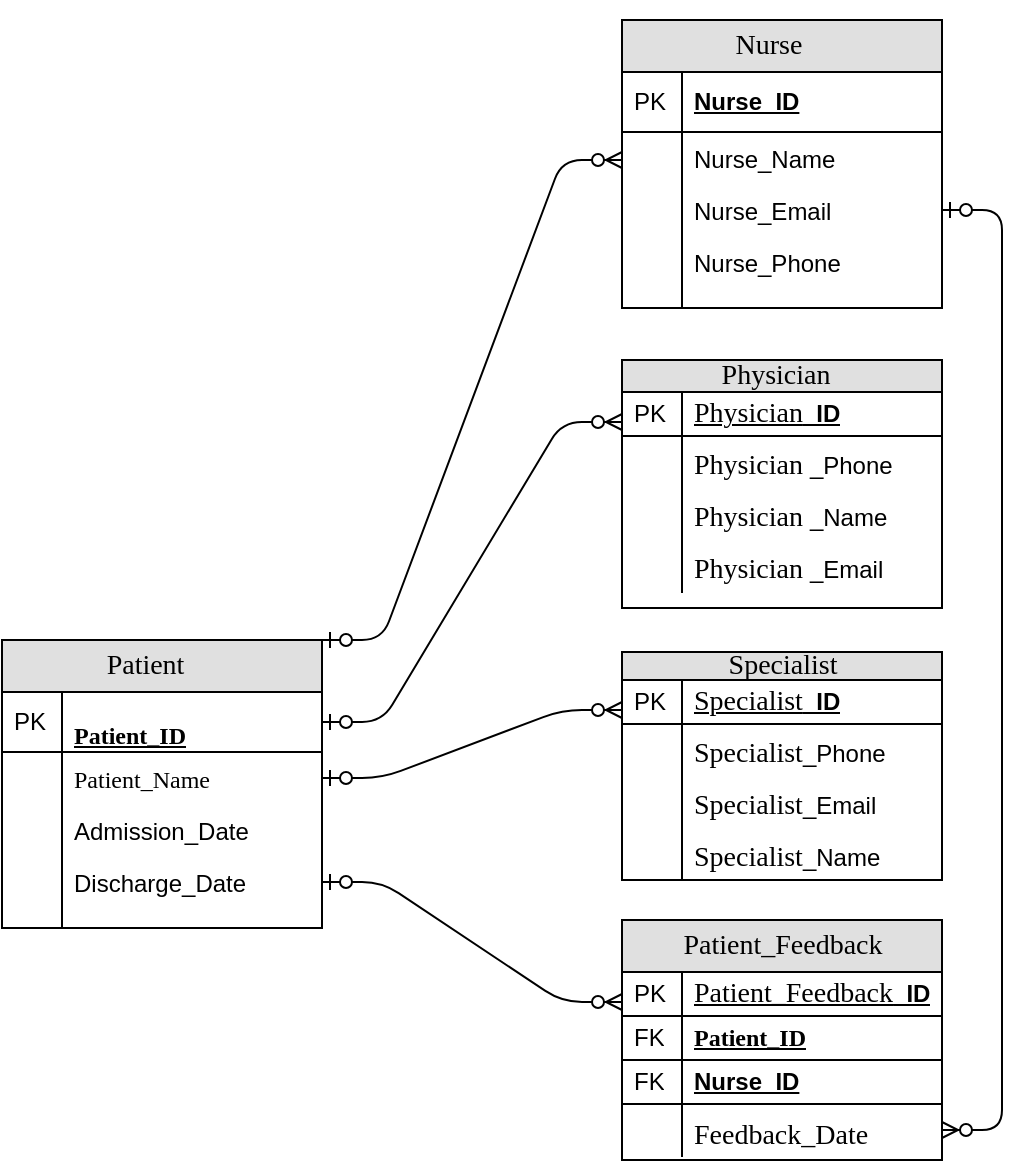 <mxfile version="24.0.7" type="github">
  <diagram name="Page-1" id="e56a1550-8fbb-45ad-956c-1786394a9013">
    <mxGraphModel dx="1034" dy="509" grid="1" gridSize="10" guides="1" tooltips="1" connect="1" arrows="1" fold="1" page="1" pageScale="1" pageWidth="1100" pageHeight="850" background="none" math="0" shadow="0">
      <root>
        <mxCell id="0" />
        <mxCell id="1" parent="0" />
        <mxCell id="2e49270ec7c68f3f-30" value="&lt;p class=&quot;MsoNormal&quot;&gt;&lt;span style=&quot;mso-spacerun:&#39;yes&#39;;font-family:Calibri;mso-bidi-font-family:&#39;Times New Roman&#39;;&quot;&gt;Patient&amp;nbsp; &amp;nbsp; &amp;nbsp;&lt;/span&gt;&lt;/p&gt;" style="swimlane;html=1;fontStyle=0;childLayout=stackLayout;horizontal=1;startSize=26;fillColor=#e0e0e0;horizontalStack=0;resizeParent=1;resizeLast=0;collapsible=1;marginBottom=0;swimlaneFillColor=#ffffff;align=center;rounded=0;shadow=0;comic=0;labelBackgroundColor=none;strokeWidth=1;fontFamily=Verdana;fontSize=14" parent="1" vertex="1">
          <mxGeometry x="240" y="420" width="160" height="144" as="geometry" />
        </mxCell>
        <mxCell id="2e49270ec7c68f3f-31" value="&lt;p class=&quot;MsoNormal&quot;&gt;&lt;span style=&quot;mso-spacerun:&#39;yes&#39;;font-family:Calibri;mso-fareast-font-family:等线;&lt;br/&gt;mso-bidi-font-family:&#39;Times New Roman&#39;;&quot;&gt;Patient_ID&lt;/span&gt;&lt;/p&gt;" style="shape=partialRectangle;top=0;left=0;right=0;bottom=1;html=1;align=left;verticalAlign=middle;fillColor=none;spacingLeft=34;spacingRight=4;whiteSpace=wrap;overflow=hidden;rotatable=0;points=[[0,0.5],[1,0.5]];portConstraint=eastwest;dropTarget=0;fontStyle=5;" parent="2e49270ec7c68f3f-30" vertex="1">
          <mxGeometry y="26" width="160" height="30" as="geometry" />
        </mxCell>
        <mxCell id="2e49270ec7c68f3f-32" value="PK" style="shape=partialRectangle;top=0;left=0;bottom=0;html=1;fillColor=none;align=left;verticalAlign=middle;spacingLeft=4;spacingRight=4;whiteSpace=wrap;overflow=hidden;rotatable=0;points=[];portConstraint=eastwest;part=1;" parent="2e49270ec7c68f3f-31" vertex="1" connectable="0">
          <mxGeometry width="30" height="30" as="geometry" />
        </mxCell>
        <mxCell id="2e49270ec7c68f3f-33" value="&lt;font face=&quot;Calibri&quot;&gt;Patient_Name&lt;/font&gt;" style="shape=partialRectangle;top=0;left=0;right=0;bottom=0;html=1;align=left;verticalAlign=top;fillColor=none;spacingLeft=34;spacingRight=4;whiteSpace=wrap;overflow=hidden;rotatable=0;points=[[0,0.5],[1,0.5]];portConstraint=eastwest;dropTarget=0;" parent="2e49270ec7c68f3f-30" vertex="1">
          <mxGeometry y="56" width="160" height="26" as="geometry" />
        </mxCell>
        <mxCell id="2e49270ec7c68f3f-34" value="" style="shape=partialRectangle;top=0;left=0;bottom=0;html=1;fillColor=none;align=left;verticalAlign=top;spacingLeft=4;spacingRight=4;whiteSpace=wrap;overflow=hidden;rotatable=0;points=[];portConstraint=eastwest;part=1;" parent="2e49270ec7c68f3f-33" vertex="1" connectable="0">
          <mxGeometry width="30" height="26" as="geometry" />
        </mxCell>
        <mxCell id="2e49270ec7c68f3f-35" value="Admission_Date" style="shape=partialRectangle;top=0;left=0;right=0;bottom=0;html=1;align=left;verticalAlign=top;fillColor=none;spacingLeft=34;spacingRight=4;whiteSpace=wrap;overflow=hidden;rotatable=0;points=[[0,0.5],[1,0.5]];portConstraint=eastwest;dropTarget=0;" parent="2e49270ec7c68f3f-30" vertex="1">
          <mxGeometry y="82" width="160" height="26" as="geometry" />
        </mxCell>
        <mxCell id="2e49270ec7c68f3f-36" value="" style="shape=partialRectangle;top=0;left=0;bottom=0;html=1;fillColor=none;align=left;verticalAlign=top;spacingLeft=4;spacingRight=4;whiteSpace=wrap;overflow=hidden;rotatable=0;points=[];portConstraint=eastwest;part=1;" parent="2e49270ec7c68f3f-35" vertex="1" connectable="0">
          <mxGeometry width="30" height="26" as="geometry" />
        </mxCell>
        <mxCell id="2e49270ec7c68f3f-37" value="Discharge_Date" style="shape=partialRectangle;top=0;left=0;right=0;bottom=0;html=1;align=left;verticalAlign=top;fillColor=none;spacingLeft=34;spacingRight=4;whiteSpace=wrap;overflow=hidden;rotatable=0;points=[[0,0.5],[1,0.5]];portConstraint=eastwest;dropTarget=0;" parent="2e49270ec7c68f3f-30" vertex="1">
          <mxGeometry y="108" width="160" height="26" as="geometry" />
        </mxCell>
        <mxCell id="2e49270ec7c68f3f-38" value="" style="shape=partialRectangle;top=0;left=0;bottom=0;html=1;fillColor=none;align=left;verticalAlign=top;spacingLeft=4;spacingRight=4;whiteSpace=wrap;overflow=hidden;rotatable=0;points=[];portConstraint=eastwest;part=1;" parent="2e49270ec7c68f3f-37" vertex="1" connectable="0">
          <mxGeometry width="30" height="26" as="geometry" />
        </mxCell>
        <mxCell id="2e49270ec7c68f3f-39" value="" style="shape=partialRectangle;top=0;left=0;right=0;bottom=0;html=1;align=left;verticalAlign=top;fillColor=none;spacingLeft=34;spacingRight=4;whiteSpace=wrap;overflow=hidden;rotatable=0;points=[[0,0.5],[1,0.5]];portConstraint=eastwest;dropTarget=0;" parent="2e49270ec7c68f3f-30" vertex="1">
          <mxGeometry y="134" width="160" height="10" as="geometry" />
        </mxCell>
        <mxCell id="2e49270ec7c68f3f-40" value="" style="shape=partialRectangle;top=0;left=0;bottom=0;html=1;fillColor=none;align=left;verticalAlign=top;spacingLeft=4;spacingRight=4;whiteSpace=wrap;overflow=hidden;rotatable=0;points=[];portConstraint=eastwest;part=1;" parent="2e49270ec7c68f3f-39" vertex="1" connectable="0">
          <mxGeometry width="30" height="10" as="geometry" />
        </mxCell>
        <mxCell id="2e49270ec7c68f3f-41" value="&lt;p class=&quot;MsoNormal&quot;&gt;&lt;span style=&quot;mso-spacerun:&#39;yes&#39;;font-family:Calibri;mso-fareast-font-family:等线;&lt;br/&gt;mso-bidi-font-family:&#39;Times New Roman&#39;;&quot;&gt;Physician&amp;nbsp;&amp;nbsp;&lt;/span&gt;&lt;/p&gt;" style="swimlane;html=1;fontStyle=0;childLayout=stackLayout;horizontal=1;startSize=16;fillColor=#e0e0e0;horizontalStack=0;resizeParent=1;resizeLast=0;collapsible=1;marginBottom=0;swimlaneFillColor=#ffffff;align=center;rounded=0;shadow=0;comic=0;labelBackgroundColor=none;strokeWidth=1;fontFamily=Verdana;fontSize=14" parent="1" vertex="1">
          <mxGeometry x="550" y="280" width="160" height="124" as="geometry" />
        </mxCell>
        <mxCell id="y5qJRlmmMwqQJ6CZSn6F-19" value="&lt;span style=&quot;font-family: Calibri; font-size: 14px; font-weight: 400; text-align: center; text-wrap: nowrap;&quot;&gt;Physician&lt;/span&gt;_ID" style="shape=partialRectangle;top=0;left=0;right=0;bottom=1;html=1;align=left;verticalAlign=middle;fillColor=none;spacingLeft=34;spacingRight=4;whiteSpace=wrap;overflow=hidden;rotatable=0;points=[[0,0.5],[1,0.5]];portConstraint=eastwest;dropTarget=0;fontStyle=5;" parent="2e49270ec7c68f3f-41" vertex="1">
          <mxGeometry y="16" width="160" height="22" as="geometry" />
        </mxCell>
        <mxCell id="y5qJRlmmMwqQJ6CZSn6F-20" value="PK" style="shape=partialRectangle;top=0;left=0;bottom=0;html=1;fillColor=none;align=left;verticalAlign=middle;spacingLeft=4;spacingRight=4;whiteSpace=wrap;overflow=hidden;rotatable=0;points=[];portConstraint=eastwest;part=1;" parent="y5qJRlmmMwqQJ6CZSn6F-19" vertex="1" connectable="0">
          <mxGeometry width="30" height="22" as="geometry" />
        </mxCell>
        <mxCell id="y5qJRlmmMwqQJ6CZSn6F-17" value="&lt;span style=&quot;font-family: Calibri; font-size: 14px; text-align: center; text-wrap: nowrap;&quot;&gt;Physician&amp;nbsp;&lt;/span&gt;_Phone" style="shape=partialRectangle;top=0;left=0;right=0;bottom=0;html=1;align=left;verticalAlign=top;fillColor=none;spacingLeft=34;spacingRight=4;whiteSpace=wrap;overflow=hidden;rotatable=0;points=[[0,0.5],[1,0.5]];portConstraint=eastwest;dropTarget=0;" parent="2e49270ec7c68f3f-41" vertex="1">
          <mxGeometry y="38" width="160" height="26" as="geometry" />
        </mxCell>
        <mxCell id="y5qJRlmmMwqQJ6CZSn6F-18" value="" style="shape=partialRectangle;top=0;left=0;bottom=0;html=1;fillColor=none;align=left;verticalAlign=top;spacingLeft=4;spacingRight=4;whiteSpace=wrap;overflow=hidden;rotatable=0;points=[];portConstraint=eastwest;part=1;" parent="y5qJRlmmMwqQJ6CZSn6F-17" vertex="1" connectable="0">
          <mxGeometry width="30" height="26" as="geometry" />
        </mxCell>
        <mxCell id="y5qJRlmmMwqQJ6CZSn6F-13" value="&lt;span style=&quot;font-family: Calibri; font-size: 14px; text-align: center; text-wrap: nowrap;&quot;&gt;Physician&amp;nbsp;&lt;/span&gt;_Name" style="shape=partialRectangle;top=0;left=0;right=0;bottom=0;html=1;align=left;verticalAlign=top;fillColor=none;spacingLeft=34;spacingRight=4;whiteSpace=wrap;overflow=hidden;rotatable=0;points=[[0,0.5],[1,0.5]];portConstraint=eastwest;dropTarget=0;" parent="2e49270ec7c68f3f-41" vertex="1">
          <mxGeometry y="64" width="160" height="26" as="geometry" />
        </mxCell>
        <mxCell id="y5qJRlmmMwqQJ6CZSn6F-14" value="" style="shape=partialRectangle;top=0;left=0;bottom=0;html=1;fillColor=none;align=left;verticalAlign=top;spacingLeft=4;spacingRight=4;whiteSpace=wrap;overflow=hidden;rotatable=0;points=[];portConstraint=eastwest;part=1;" parent="y5qJRlmmMwqQJ6CZSn6F-13" vertex="1" connectable="0">
          <mxGeometry width="30" height="26" as="geometry" />
        </mxCell>
        <mxCell id="y5qJRlmmMwqQJ6CZSn6F-15" value="&lt;span style=&quot;font-family: Calibri; font-size: 14px; text-align: center; text-wrap: nowrap;&quot;&gt;Physician&amp;nbsp;&lt;/span&gt;_Email" style="shape=partialRectangle;top=0;left=0;right=0;bottom=0;html=1;align=left;verticalAlign=top;fillColor=none;spacingLeft=34;spacingRight=4;whiteSpace=wrap;overflow=hidden;rotatable=0;points=[[0,0.5],[1,0.5]];portConstraint=eastwest;dropTarget=0;" parent="2e49270ec7c68f3f-41" vertex="1">
          <mxGeometry y="90" width="160" height="26" as="geometry" />
        </mxCell>
        <mxCell id="y5qJRlmmMwqQJ6CZSn6F-16" value="" style="shape=partialRectangle;top=0;left=0;bottom=0;html=1;fillColor=none;align=left;verticalAlign=top;spacingLeft=4;spacingRight=4;whiteSpace=wrap;overflow=hidden;rotatable=0;points=[];portConstraint=eastwest;part=1;" parent="y5qJRlmmMwqQJ6CZSn6F-15" vertex="1" connectable="0">
          <mxGeometry width="30" height="26" as="geometry" />
        </mxCell>
        <mxCell id="2e49270ec7c68f3f-63" value="" style="edgeStyle=entityRelationEdgeStyle;html=1;endArrow=ERzeroToMany;startArrow=ERzeroToOne;labelBackgroundColor=none;fontFamily=Verdana;fontSize=14;entryX=0;entryY=0.5;exitX=1;exitY=0.5;" parent="1" source="2e49270ec7c68f3f-31" edge="1">
          <mxGeometry width="100" height="100" relative="1" as="geometry">
            <mxPoint x="510" y="610" as="sourcePoint" />
            <mxPoint x="550" y="311" as="targetPoint" />
          </mxGeometry>
        </mxCell>
        <mxCell id="2e49270ec7c68f3f-64" value="&lt;p class=&quot;MsoNormal&quot;&gt;&lt;span style=&quot;mso-spacerun:&#39;yes&#39;;font-family:Calibri;mso-fareast-font-family:等线;&lt;br/&gt;mso-bidi-font-family:&#39;Times New Roman&#39;;&quot;&gt;Specialist&lt;/span&gt;&lt;/p&gt;" style="swimlane;html=1;fontStyle=0;childLayout=stackLayout;horizontal=1;startSize=14;fillColor=#e0e0e0;horizontalStack=0;resizeParent=1;resizeLast=0;collapsible=1;marginBottom=0;swimlaneFillColor=#ffffff;align=center;rounded=0;shadow=0;comic=0;labelBackgroundColor=none;strokeWidth=1;fontFamily=Verdana;fontSize=14" parent="1" vertex="1">
          <mxGeometry x="550" y="426" width="160" height="114" as="geometry" />
        </mxCell>
        <mxCell id="y5qJRlmmMwqQJ6CZSn6F-21" value="&lt;span style=&quot;font-family: Calibri; font-size: 14px; font-weight: 400; text-align: center; text-wrap: nowrap;&quot;&gt;Specialist&lt;/span&gt;_ID" style="shape=partialRectangle;top=0;left=0;right=0;bottom=1;html=1;align=left;verticalAlign=middle;fillColor=none;spacingLeft=34;spacingRight=4;whiteSpace=wrap;overflow=hidden;rotatable=0;points=[[0,0.5],[1,0.5]];portConstraint=eastwest;dropTarget=0;fontStyle=5;" parent="2e49270ec7c68f3f-64" vertex="1">
          <mxGeometry y="14" width="160" height="22" as="geometry" />
        </mxCell>
        <mxCell id="y5qJRlmmMwqQJ6CZSn6F-22" value="PK" style="shape=partialRectangle;top=0;left=0;bottom=0;html=1;fillColor=none;align=left;verticalAlign=middle;spacingLeft=4;spacingRight=4;whiteSpace=wrap;overflow=hidden;rotatable=0;points=[];portConstraint=eastwest;part=1;" parent="y5qJRlmmMwqQJ6CZSn6F-21" vertex="1" connectable="0">
          <mxGeometry width="30" height="22" as="geometry" />
        </mxCell>
        <mxCell id="y5qJRlmmMwqQJ6CZSn6F-23" value="&lt;span style=&quot;font-family: Calibri; font-size: 14px; text-align: center; text-wrap: nowrap;&quot;&gt;Specialist&lt;/span&gt;_Phone" style="shape=partialRectangle;top=0;left=0;right=0;bottom=0;html=1;align=left;verticalAlign=top;fillColor=none;spacingLeft=34;spacingRight=4;whiteSpace=wrap;overflow=hidden;rotatable=0;points=[[0,0.5],[1,0.5]];portConstraint=eastwest;dropTarget=0;" parent="2e49270ec7c68f3f-64" vertex="1">
          <mxGeometry y="36" width="160" height="26" as="geometry" />
        </mxCell>
        <mxCell id="y5qJRlmmMwqQJ6CZSn6F-24" value="" style="shape=partialRectangle;top=0;left=0;bottom=0;html=1;fillColor=none;align=left;verticalAlign=top;spacingLeft=4;spacingRight=4;whiteSpace=wrap;overflow=hidden;rotatable=0;points=[];portConstraint=eastwest;part=1;" parent="y5qJRlmmMwqQJ6CZSn6F-23" vertex="1" connectable="0">
          <mxGeometry width="30" height="26" as="geometry" />
        </mxCell>
        <mxCell id="y5qJRlmmMwqQJ6CZSn6F-27" value="&lt;span style=&quot;font-family: Calibri; font-size: 14px; text-align: center; text-wrap: nowrap;&quot;&gt;Specialist&lt;/span&gt;_Email" style="shape=partialRectangle;top=0;left=0;right=0;bottom=0;html=1;align=left;verticalAlign=top;fillColor=none;spacingLeft=34;spacingRight=4;whiteSpace=wrap;overflow=hidden;rotatable=0;points=[[0,0.5],[1,0.5]];portConstraint=eastwest;dropTarget=0;" parent="2e49270ec7c68f3f-64" vertex="1">
          <mxGeometry y="62" width="160" height="26" as="geometry" />
        </mxCell>
        <mxCell id="y5qJRlmmMwqQJ6CZSn6F-28" value="" style="shape=partialRectangle;top=0;left=0;bottom=0;html=1;fillColor=none;align=left;verticalAlign=top;spacingLeft=4;spacingRight=4;whiteSpace=wrap;overflow=hidden;rotatable=0;points=[];portConstraint=eastwest;part=1;" parent="y5qJRlmmMwqQJ6CZSn6F-27" vertex="1" connectable="0">
          <mxGeometry width="30" height="26" as="geometry" />
        </mxCell>
        <mxCell id="y5qJRlmmMwqQJ6CZSn6F-25" value="&lt;span style=&quot;font-family: Calibri; font-size: 14px; text-align: center; text-wrap: nowrap;&quot;&gt;Specialist&lt;/span&gt;_Name" style="shape=partialRectangle;top=0;left=0;right=0;bottom=0;html=1;align=left;verticalAlign=top;fillColor=none;spacingLeft=34;spacingRight=4;whiteSpace=wrap;overflow=hidden;rotatable=0;points=[[0,0.5],[1,0.5]];portConstraint=eastwest;dropTarget=0;" parent="2e49270ec7c68f3f-64" vertex="1">
          <mxGeometry y="88" width="160" height="26" as="geometry" />
        </mxCell>
        <mxCell id="y5qJRlmmMwqQJ6CZSn6F-26" value="" style="shape=partialRectangle;top=0;left=0;bottom=0;html=1;fillColor=none;align=left;verticalAlign=top;spacingLeft=4;spacingRight=4;whiteSpace=wrap;overflow=hidden;rotatable=0;points=[];portConstraint=eastwest;part=1;" parent="y5qJRlmmMwqQJ6CZSn6F-25" vertex="1" connectable="0">
          <mxGeometry width="30" height="26" as="geometry" />
        </mxCell>
        <mxCell id="2e49270ec7c68f3f-71" value="&lt;p class=&quot;MsoNormal&quot;&gt;&lt;span style=&quot;mso-spacerun:&#39;yes&#39;;font-family:Calibri;mso-fareast-font-family:等线;&lt;br/&gt;mso-bidi-font-family:&#39;Times New Roman&#39;;&quot;&gt;Patient_Feedback&lt;/span&gt;&lt;/p&gt;" style="swimlane;html=1;fontStyle=0;childLayout=stackLayout;horizontal=1;startSize=26;fillColor=#e0e0e0;horizontalStack=0;resizeParent=1;resizeLast=0;collapsible=1;marginBottom=0;swimlaneFillColor=#ffffff;align=center;rounded=0;shadow=0;comic=0;labelBackgroundColor=none;strokeWidth=1;fontFamily=Verdana;fontSize=14" parent="1" vertex="1">
          <mxGeometry x="550" y="560" width="160" height="120" as="geometry" />
        </mxCell>
        <mxCell id="y5qJRlmmMwqQJ6CZSn6F-30" value="&lt;span style=&quot;font-family: Calibri; font-size: 14px; font-weight: 400; text-align: center; text-wrap: nowrap;&quot;&gt;Patient_Feedback&lt;/span&gt;_ID" style="shape=partialRectangle;top=0;left=0;right=0;bottom=1;html=1;align=left;verticalAlign=middle;fillColor=none;spacingLeft=34;spacingRight=4;whiteSpace=wrap;overflow=hidden;rotatable=0;points=[[0,0.5],[1,0.5]];portConstraint=eastwest;dropTarget=0;fontStyle=5;" parent="2e49270ec7c68f3f-71" vertex="1">
          <mxGeometry y="26" width="160" height="22" as="geometry" />
        </mxCell>
        <mxCell id="y5qJRlmmMwqQJ6CZSn6F-31" value="PK" style="shape=partialRectangle;top=0;left=0;bottom=0;html=1;fillColor=none;align=left;verticalAlign=middle;spacingLeft=4;spacingRight=4;whiteSpace=wrap;overflow=hidden;rotatable=0;points=[];portConstraint=eastwest;part=1;" parent="y5qJRlmmMwqQJ6CZSn6F-30" vertex="1" connectable="0">
          <mxGeometry width="30" height="22" as="geometry" />
        </mxCell>
        <mxCell id="y5qJRlmmMwqQJ6CZSn6F-38" value="&lt;span style=&quot;font-family: Calibri;&quot;&gt;Patient_ID&lt;/span&gt;" style="shape=partialRectangle;top=0;left=0;right=0;bottom=1;html=1;align=left;verticalAlign=middle;fillColor=none;spacingLeft=34;spacingRight=4;whiteSpace=wrap;overflow=hidden;rotatable=0;points=[[0,0.5],[1,0.5]];portConstraint=eastwest;dropTarget=0;fontStyle=5;" parent="2e49270ec7c68f3f-71" vertex="1">
          <mxGeometry y="48" width="160" height="22" as="geometry" />
        </mxCell>
        <mxCell id="y5qJRlmmMwqQJ6CZSn6F-39" value="FK" style="shape=partialRectangle;top=0;left=0;bottom=0;html=1;fillColor=none;align=left;verticalAlign=middle;spacingLeft=4;spacingRight=4;whiteSpace=wrap;overflow=hidden;rotatable=0;points=[];portConstraint=eastwest;part=1;" parent="y5qJRlmmMwqQJ6CZSn6F-38" vertex="1" connectable="0">
          <mxGeometry width="30" height="22" as="geometry" />
        </mxCell>
        <mxCell id="y5qJRlmmMwqQJ6CZSn6F-40" value="Nurse_ID" style="shape=partialRectangle;top=0;left=0;right=0;bottom=1;html=1;align=left;verticalAlign=middle;fillColor=none;spacingLeft=34;spacingRight=4;whiteSpace=wrap;overflow=hidden;rotatable=0;points=[[0,0.5],[1,0.5]];portConstraint=eastwest;dropTarget=0;fontStyle=5;" parent="2e49270ec7c68f3f-71" vertex="1">
          <mxGeometry y="70" width="160" height="22" as="geometry" />
        </mxCell>
        <mxCell id="y5qJRlmmMwqQJ6CZSn6F-41" value="FK" style="shape=partialRectangle;top=0;left=0;bottom=0;html=1;fillColor=none;align=left;verticalAlign=middle;spacingLeft=4;spacingRight=4;whiteSpace=wrap;overflow=hidden;rotatable=0;points=[];portConstraint=eastwest;part=1;" parent="y5qJRlmmMwqQJ6CZSn6F-40" vertex="1" connectable="0">
          <mxGeometry width="30" height="22" as="geometry" />
        </mxCell>
        <mxCell id="y5qJRlmmMwqQJ6CZSn6F-36" value="&lt;div style=&quot;text-align: center;&quot;&gt;&lt;span style=&quot;background-color: initial; font-size: 14px; text-wrap: nowrap;&quot;&gt;&lt;font face=&quot;Calibri&quot;&gt;Feedback_Date&lt;/font&gt;&lt;/span&gt;&lt;/div&gt;" style="shape=partialRectangle;top=0;left=0;right=0;bottom=0;html=1;align=left;verticalAlign=top;fillColor=none;spacingLeft=34;spacingRight=4;whiteSpace=wrap;overflow=hidden;rotatable=0;points=[[0,0.5],[1,0.5]];portConstraint=eastwest;dropTarget=0;" parent="2e49270ec7c68f3f-71" vertex="1">
          <mxGeometry y="92" width="160" height="26" as="geometry" />
        </mxCell>
        <mxCell id="y5qJRlmmMwqQJ6CZSn6F-37" value="" style="shape=partialRectangle;top=0;left=0;bottom=0;html=1;fillColor=none;align=left;verticalAlign=top;spacingLeft=4;spacingRight=4;whiteSpace=wrap;overflow=hidden;rotatable=0;points=[];portConstraint=eastwest;part=1;" parent="y5qJRlmmMwqQJ6CZSn6F-36" vertex="1" connectable="0">
          <mxGeometry width="30" height="26" as="geometry" />
        </mxCell>
        <mxCell id="2e49270ec7c68f3f-78" value="" style="edgeStyle=entityRelationEdgeStyle;html=1;endArrow=ERzeroToMany;startArrow=ERzeroToOne;labelBackgroundColor=none;fontFamily=Verdana;fontSize=14;entryX=0;entryY=0.5;exitX=1;exitY=0.5;" parent="1" source="2e49270ec7c68f3f-33" edge="1">
          <mxGeometry width="100" height="100" relative="1" as="geometry">
            <mxPoint x="409.765" y="469.529" as="sourcePoint" />
            <mxPoint x="550" y="455" as="targetPoint" />
          </mxGeometry>
        </mxCell>
        <mxCell id="2e49270ec7c68f3f-79" value="" style="edgeStyle=entityRelationEdgeStyle;html=1;endArrow=ERzeroToMany;startArrow=ERzeroToOne;labelBackgroundColor=none;fontFamily=Verdana;fontSize=14;entryX=0;entryY=0.5;exitX=1;exitY=0.5;" parent="1" source="2e49270ec7c68f3f-37" edge="1">
          <mxGeometry width="100" height="100" relative="1" as="geometry">
            <mxPoint x="419.765" y="479.529" as="sourcePoint" />
            <mxPoint x="550" y="601" as="targetPoint" />
          </mxGeometry>
        </mxCell>
        <mxCell id="y5qJRlmmMwqQJ6CZSn6F-1" value="&lt;p class=&quot;MsoNormal&quot;&gt;&lt;span style=&quot;mso-spacerun:&#39;yes&#39;;font-family:Calibri;mso-fareast-font-family:等线;&lt;br/&gt;mso-bidi-font-family:&#39;Times New Roman&#39;;&quot;&gt;Nurse&amp;nbsp; &amp;nbsp;&amp;nbsp;&lt;/span&gt;&lt;/p&gt;" style="swimlane;html=1;fontStyle=0;childLayout=stackLayout;horizontal=1;startSize=26;fillColor=#e0e0e0;horizontalStack=0;resizeParent=1;resizeLast=0;collapsible=1;marginBottom=0;swimlaneFillColor=#ffffff;align=center;rounded=0;shadow=0;comic=0;labelBackgroundColor=none;strokeWidth=1;fontFamily=Verdana;fontSize=14;swimlaneLine=1;" parent="1" vertex="1">
          <mxGeometry x="550" y="110" width="160" height="144" as="geometry" />
        </mxCell>
        <mxCell id="y5qJRlmmMwqQJ6CZSn6F-2" value="Nurse_ID" style="shape=partialRectangle;top=0;left=0;right=0;bottom=1;html=1;align=left;verticalAlign=middle;fillColor=none;spacingLeft=34;spacingRight=4;whiteSpace=wrap;overflow=hidden;rotatable=0;points=[[0,0.5],[1,0.5]];portConstraint=eastwest;dropTarget=0;fontStyle=5;" parent="y5qJRlmmMwqQJ6CZSn6F-1" vertex="1">
          <mxGeometry y="26" width="160" height="30" as="geometry" />
        </mxCell>
        <mxCell id="y5qJRlmmMwqQJ6CZSn6F-3" value="PK" style="shape=partialRectangle;top=0;left=0;bottom=0;html=1;fillColor=none;align=left;verticalAlign=middle;spacingLeft=4;spacingRight=4;whiteSpace=wrap;overflow=hidden;rotatable=0;points=[];portConstraint=eastwest;part=1;" parent="y5qJRlmmMwqQJ6CZSn6F-2" vertex="1" connectable="0">
          <mxGeometry width="30" height="30" as="geometry" />
        </mxCell>
        <mxCell id="y5qJRlmmMwqQJ6CZSn6F-4" value="Nurse_Name" style="shape=partialRectangle;top=0;left=0;right=0;bottom=0;html=1;align=left;verticalAlign=top;fillColor=none;spacingLeft=34;spacingRight=4;whiteSpace=wrap;overflow=hidden;rotatable=0;points=[[0,0.5],[1,0.5]];portConstraint=eastwest;dropTarget=0;" parent="y5qJRlmmMwqQJ6CZSn6F-1" vertex="1">
          <mxGeometry y="56" width="160" height="26" as="geometry" />
        </mxCell>
        <mxCell id="y5qJRlmmMwqQJ6CZSn6F-5" value="" style="shape=partialRectangle;top=0;left=0;bottom=0;html=1;fillColor=none;align=left;verticalAlign=top;spacingLeft=4;spacingRight=4;whiteSpace=wrap;overflow=hidden;rotatable=0;points=[];portConstraint=eastwest;part=1;" parent="y5qJRlmmMwqQJ6CZSn6F-4" vertex="1" connectable="0">
          <mxGeometry width="30" height="26" as="geometry" />
        </mxCell>
        <mxCell id="y5qJRlmmMwqQJ6CZSn6F-6" value="Nurse_Email" style="shape=partialRectangle;top=0;left=0;right=0;bottom=0;html=1;align=left;verticalAlign=top;fillColor=none;spacingLeft=34;spacingRight=4;whiteSpace=wrap;overflow=hidden;rotatable=0;points=[[0,0.5],[1,0.5]];portConstraint=eastwest;dropTarget=0;" parent="y5qJRlmmMwqQJ6CZSn6F-1" vertex="1">
          <mxGeometry y="82" width="160" height="26" as="geometry" />
        </mxCell>
        <mxCell id="y5qJRlmmMwqQJ6CZSn6F-7" value="" style="shape=partialRectangle;top=0;left=0;bottom=0;html=1;fillColor=none;align=left;verticalAlign=top;spacingLeft=4;spacingRight=4;whiteSpace=wrap;overflow=hidden;rotatable=0;points=[];portConstraint=eastwest;part=1;" parent="y5qJRlmmMwqQJ6CZSn6F-6" vertex="1" connectable="0">
          <mxGeometry width="30" height="26" as="geometry" />
        </mxCell>
        <mxCell id="y5qJRlmmMwqQJ6CZSn6F-8" value="Nurse_Phone" style="shape=partialRectangle;top=0;left=0;right=0;bottom=0;html=1;align=left;verticalAlign=top;fillColor=none;spacingLeft=34;spacingRight=4;whiteSpace=wrap;overflow=hidden;rotatable=0;points=[[0,0.5],[1,0.5]];portConstraint=eastwest;dropTarget=0;" parent="y5qJRlmmMwqQJ6CZSn6F-1" vertex="1">
          <mxGeometry y="108" width="160" height="26" as="geometry" />
        </mxCell>
        <mxCell id="y5qJRlmmMwqQJ6CZSn6F-9" value="" style="shape=partialRectangle;top=0;left=0;bottom=0;html=1;fillColor=none;align=left;verticalAlign=top;spacingLeft=4;spacingRight=4;whiteSpace=wrap;overflow=hidden;rotatable=0;points=[];portConstraint=eastwest;part=1;" parent="y5qJRlmmMwqQJ6CZSn6F-8" vertex="1" connectable="0">
          <mxGeometry width="30" height="26" as="geometry" />
        </mxCell>
        <mxCell id="y5qJRlmmMwqQJ6CZSn6F-10" value="" style="shape=partialRectangle;top=0;left=0;right=0;bottom=0;html=1;align=left;verticalAlign=top;fillColor=none;spacingLeft=34;spacingRight=4;whiteSpace=wrap;overflow=hidden;rotatable=0;points=[[0,0.5],[1,0.5]];portConstraint=eastwest;dropTarget=0;" parent="y5qJRlmmMwqQJ6CZSn6F-1" vertex="1">
          <mxGeometry y="134" width="160" height="10" as="geometry" />
        </mxCell>
        <mxCell id="y5qJRlmmMwqQJ6CZSn6F-11" value="" style="shape=partialRectangle;top=0;left=0;bottom=0;html=1;fillColor=none;align=left;verticalAlign=top;spacingLeft=4;spacingRight=4;whiteSpace=wrap;overflow=hidden;rotatable=0;points=[];portConstraint=eastwest;part=1;" parent="y5qJRlmmMwqQJ6CZSn6F-10" vertex="1" connectable="0">
          <mxGeometry width="30" height="10" as="geometry" />
        </mxCell>
        <mxCell id="y5qJRlmmMwqQJ6CZSn6F-12" value="" style="edgeStyle=entityRelationEdgeStyle;html=1;endArrow=ERzeroToMany;startArrow=ERzeroToOne;labelBackgroundColor=none;fontFamily=Verdana;fontSize=14;entryX=0;entryY=0.5;exitX=1;exitY=0;exitDx=0;exitDy=0;" parent="1" source="2e49270ec7c68f3f-30" edge="1">
          <mxGeometry width="100" height="100" relative="1" as="geometry">
            <mxPoint x="400" y="315" as="sourcePoint" />
            <mxPoint x="550" y="180" as="targetPoint" />
          </mxGeometry>
        </mxCell>
        <mxCell id="31KFdRAyNOPsqfDhVKRk-1" value="" style="edgeStyle=entityRelationEdgeStyle;html=1;endArrow=ERzeroToMany;startArrow=ERzeroToOne;labelBackgroundColor=none;fontFamily=Verdana;fontSize=14;exitX=1;exitY=0.5;exitDx=0;exitDy=0;entryX=1;entryY=0.5;entryDx=0;entryDy=0;" parent="1" source="y5qJRlmmMwqQJ6CZSn6F-6" target="y5qJRlmmMwqQJ6CZSn6F-36" edge="1">
          <mxGeometry width="100" height="100" relative="1" as="geometry">
            <mxPoint x="910" y="210" as="sourcePoint" />
            <mxPoint x="920" y="557.273" as="targetPoint" />
            <Array as="points">
              <mxPoint x="950" y="160" />
              <mxPoint x="840" y="470" />
              <mxPoint x="990" y="450" />
            </Array>
          </mxGeometry>
        </mxCell>
      </root>
    </mxGraphModel>
  </diagram>
</mxfile>
